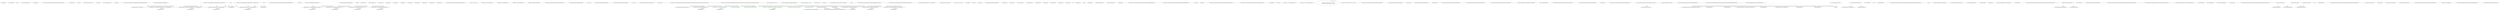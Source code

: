 digraph  {
m2_45 [cluster="Unk.LoadModules", file="ModuleLoaderTests.cs", label="Entry Unk.LoadModules", span=""];
m2_49 [cluster="Unk.SequenceEqual", file="ModuleLoaderTests.cs", label="Entry Unk.SequenceEqual", span=""];
m2_25 [cluster="Unk.>", file="ModuleLoaderTests.cs", label="Entry Unk.>", span=""];
m2_14 [cluster="Mock<IModuleLoaderPlugin>.cstr", file="ModuleLoaderTests.cs", label="Entry Mock<IModuleLoaderPlugin>.cstr", span=""];
m2_15 [cluster="ModuleLoader.cstr", file="ModuleLoaderTests.cs", label="Entry ModuleLoader.cstr", span=""];
m2_39 [cluster="Ninject.Modules.ModuleLoader.LoadModules(System.Collections.Generic.IEnumerable<string>)", file="ModuleLoaderTests.cs", label="Entry Ninject.Modules.ModuleLoader.LoadModules(System.Collections.Generic.IEnumerable<string>)", span="49-49"];
m2_12 [cluster="Mock<IKernel>.cstr", file="ModuleLoaderTests.cs", label="Entry Mock<IKernel>.cstr", span=""];
m2_18 [cluster="Unk.Setup", file="ModuleLoaderTests.cs", label="Entry Unk.Setup", span=""];
m2_40 [cluster="System.IO.Path.Combine(string, string)", file="ModuleLoaderTests.cs", label="Entry System.IO.Path.Combine(string, string)", span="0-0"];
m2_16 [cluster="Unk.SetupGet", file="ModuleLoaderTests.cs", label="Entry Unk.SetupGet", span=""];
m2_13 [cluster="Mock<IComponentContainer>.cstr", file="ModuleLoaderTests.cs", label="Entry Mock<IComponentContainer>.cstr", span=""];
m2_17 [cluster="Unk.Returns", file="ModuleLoaderTests.cs", label="Entry Unk.Returns", span=""];
m2_32 [cluster="Ninject.Tests.Unit.ModuleLoaderTests.WhenLoadModulesIsCalled.PassesMatchingFilesToAppropriatePlugin()", file="ModuleLoaderTests.cs", label="Entry Ninject.Tests.Unit.ModuleLoaderTests.WhenLoadModulesIsCalled.PassesMatchingFilesToAppropriatePlugin()", span="39-39"];
m2_33 [cluster="Ninject.Tests.Unit.ModuleLoaderTests.WhenLoadModulesIsCalled.PassesMatchingFilesToAppropriatePlugin()", file="ModuleLoaderTests.cs", label="moduleLoader.LoadModules(new[] { ''TestModules/*'' })", span="41-41"];
m2_34 [cluster="Ninject.Tests.Unit.ModuleLoaderTests.WhenLoadModulesIsCalled.PassesMatchingFilesToAppropriatePlugin()", file="ModuleLoaderTests.cs", label="var fooFiles = new[] { Path.Combine(AppDomain.CurrentDomain.BaseDirectory, @''TestModules\test.foo'') }", span="43-43"];
m2_35 [cluster="Ninject.Tests.Unit.ModuleLoaderTests.WhenLoadModulesIsCalled.PassesMatchingFilesToAppropriatePlugin()", file="ModuleLoaderTests.cs", label="var barFiles = new[] { Path.Combine(AppDomain.CurrentDomain.BaseDirectory, @''TestModules\test.bar'') }", span="44-44"];
m2_36 [cluster="Ninject.Tests.Unit.ModuleLoaderTests.WhenLoadModulesIsCalled.PassesMatchingFilesToAppropriatePlugin()", file="ModuleLoaderTests.cs", label="fooPluginMock.Verify(x => x.LoadModules(It.Is<IEnumerable<string>>(e => e.SequenceEqual(fooFiles))))", span="46-46"];
m2_37 [cluster="Ninject.Tests.Unit.ModuleLoaderTests.WhenLoadModulesIsCalled.PassesMatchingFilesToAppropriatePlugin()", file="ModuleLoaderTests.cs", label="barPluginMock.Verify(x => x.LoadModules(It.Is<IEnumerable<string>>(e => e.SequenceEqual(barFiles))))", span="47-47"];
m2_38 [cluster="Ninject.Tests.Unit.ModuleLoaderTests.WhenLoadModulesIsCalled.PassesMatchingFilesToAppropriatePlugin()", file="ModuleLoaderTests.cs", label="Exit Ninject.Tests.Unit.ModuleLoaderTests.WhenLoadModulesIsCalled.PassesMatchingFilesToAppropriatePlugin()", span="39-39"];
m2_41 [cluster="Unk.Verify", file="ModuleLoaderTests.cs", label="Entry Unk.Verify", span=""];
m2_53 [cluster="lambda expression", file="ModuleLoaderTests.cs", label="Entry lambda expression", span="47-47"];
m2_19 [cluster="lambda expression", file="ModuleLoaderTests.cs", label="Entry lambda expression", span="29-29"];
m2_22 [cluster="lambda expression", file="ModuleLoaderTests.cs", label="Entry lambda expression", span="30-30"];
m2_26 [cluster="lambda expression", file="ModuleLoaderTests.cs", label="Entry lambda expression", span="31-31"];
m2_29 [cluster="lambda expression", file="ModuleLoaderTests.cs", label="Entry lambda expression", span="32-32"];
m2_20 [cluster="lambda expression", file="ModuleLoaderTests.cs", label="x.Components", span="29-29"];
m2_21 [cluster="lambda expression", file="ModuleLoaderTests.cs", label="Exit lambda expression", span="29-29"];
m2_23 [cluster="lambda expression", file="ModuleLoaderTests.cs", label="x.GetAll<IModuleLoaderPlugin>()", span="30-30"];
m2_24 [cluster="lambda expression", file="ModuleLoaderTests.cs", label="Exit lambda expression", span="30-30"];
m2_27 [cluster="lambda expression", file="ModuleLoaderTests.cs", label="x.SupportedExtensions", span="31-31"];
m2_28 [cluster="lambda expression", file="ModuleLoaderTests.cs", label="Exit lambda expression", span="31-31"];
m2_30 [cluster="lambda expression", file="ModuleLoaderTests.cs", label="x.SupportedExtensions", span="32-32"];
m2_31 [cluster="lambda expression", file="ModuleLoaderTests.cs", label="Exit lambda expression", span="32-32"];
m2_43 [cluster="lambda expression", file="ModuleLoaderTests.cs", label="x.LoadModules(It.Is<IEnumerable<string>>(e => e.SequenceEqual(fooFiles)))", span="46-46"];
m2_47 [cluster="lambda expression", file="ModuleLoaderTests.cs", label="e.SequenceEqual(fooFiles)", span="46-46"];
m2_51 [cluster="lambda expression", file="ModuleLoaderTests.cs", label="x.LoadModules(It.Is<IEnumerable<string>>(e => e.SequenceEqual(barFiles)))", span="47-47"];
m2_54 [cluster="lambda expression", file="ModuleLoaderTests.cs", label="e.SequenceEqual(barFiles)", span="47-47"];
m2_42 [cluster="lambda expression", file="ModuleLoaderTests.cs", label="Entry lambda expression", span="46-46"];
m2_50 [cluster="lambda expression", file="ModuleLoaderTests.cs", label="Entry lambda expression", span="47-47"];
m2_44 [cluster="lambda expression", file="ModuleLoaderTests.cs", label="Exit lambda expression", span="46-46"];
m2_46 [cluster="lambda expression", file="ModuleLoaderTests.cs", label="Entry lambda expression", span="46-46"];
m2_48 [cluster="lambda expression", file="ModuleLoaderTests.cs", label="Exit lambda expression", span="46-46"];
m2_52 [cluster="lambda expression", file="ModuleLoaderTests.cs", label="Exit lambda expression", span="47-47"];
m2_55 [cluster="lambda expression", file="ModuleLoaderTests.cs", label="Exit lambda expression", span="47-47"];
m2_0 [cluster="Ninject.Tests.Unit.ModuleLoaderTests.ModuleLoaderContext.ModuleLoaderContext()", file="ModuleLoaderTests.cs", label="Entry Ninject.Tests.Unit.ModuleLoaderTests.ModuleLoaderContext.ModuleLoaderContext()", span="19-19"];
m2_1 [cluster="Ninject.Tests.Unit.ModuleLoaderTests.ModuleLoaderContext.ModuleLoaderContext()", file="ModuleLoaderTests.cs", label="kernelMock = new Mock<IKernel>()", span="21-21"];
m2_2 [cluster="Ninject.Tests.Unit.ModuleLoaderTests.ModuleLoaderContext.ModuleLoaderContext()", file="ModuleLoaderTests.cs", label="componentsMock = new Mock<IComponentContainer>()", span="22-22"];
m2_3 [cluster="Ninject.Tests.Unit.ModuleLoaderTests.ModuleLoaderContext.ModuleLoaderContext()", file="ModuleLoaderTests.cs", label="fooPluginMock = new Mock<IModuleLoaderPlugin>()", span="23-23"];
m2_4 [cluster="Ninject.Tests.Unit.ModuleLoaderTests.ModuleLoaderContext.ModuleLoaderContext()", file="ModuleLoaderTests.cs", label="barPluginMock = new Mock<IModuleLoaderPlugin>()", span="24-24"];
m2_5 [cluster="Ninject.Tests.Unit.ModuleLoaderTests.ModuleLoaderContext.ModuleLoaderContext()", file="ModuleLoaderTests.cs", label="moduleLoader = new ModuleLoader(kernelMock.Object)", span="25-25"];
m2_6 [cluster="Ninject.Tests.Unit.ModuleLoaderTests.ModuleLoaderContext.ModuleLoaderContext()", file="ModuleLoaderTests.cs", label="var plugins = new[] { fooPluginMock.Object, barPluginMock.Object }", span="27-27"];
m2_7 [cluster="Ninject.Tests.Unit.ModuleLoaderTests.ModuleLoaderContext.ModuleLoaderContext()", file="ModuleLoaderTests.cs", label="kernelMock.SetupGet(x => x.Components).Returns(componentsMock.Object)", span="29-29"];
m2_8 [cluster="Ninject.Tests.Unit.ModuleLoaderTests.ModuleLoaderContext.ModuleLoaderContext()", file="ModuleLoaderTests.cs", label="componentsMock.Setup(x => x.GetAll<IModuleLoaderPlugin>()).Returns(plugins)", span="30-30"];
m2_9 [cluster="Ninject.Tests.Unit.ModuleLoaderTests.ModuleLoaderContext.ModuleLoaderContext()", file="ModuleLoaderTests.cs", label="fooPluginMock.SetupGet(x => x.SupportedExtensions).Returns(new[] { ''.foo'' })", span="31-31"];
m2_10 [cluster="Ninject.Tests.Unit.ModuleLoaderTests.ModuleLoaderContext.ModuleLoaderContext()", file="ModuleLoaderTests.cs", label="barPluginMock.SetupGet(x => x.SupportedExtensions).Returns(new[] { ''.bar'' })", span="32-32"];
m2_11 [cluster="Ninject.Tests.Unit.ModuleLoaderTests.ModuleLoaderContext.ModuleLoaderContext()", file="ModuleLoaderTests.cs", label="Exit Ninject.Tests.Unit.ModuleLoaderTests.ModuleLoaderContext.ModuleLoaderContext()", span="19-19"];
m2_56 [file="ModuleLoaderTests.cs", label="Ninject.Tests.Unit.ModuleLoaderTests.ModuleLoaderContext", span=""];
m2_57 [file="ModuleLoaderTests.cs", label="Ninject.Tests.Unit.ModuleLoaderTests.WhenLoadModulesIsCalled", span=""];
m2_58 [file="ModuleLoaderTests.cs", label=fooFiles, span=""];
m2_59 [file="ModuleLoaderTests.cs", label=barFiles, span=""];
m3_3 [cluster="Ninject.Dynamic.Extensions.ObjectExtensions.IsNull(object)", file="ModuleLoadingTests.cs", label="Entry Ninject.Dynamic.Extensions.ObjectExtensions.IsNull(object)", span="26-26"];
m3_4 [cluster="Ninject.Dynamic.Extensions.ObjectExtensions.IsNull(object)", file="ModuleLoadingTests.cs", label="return value == null;", span="28-28"];
m3_5 [cluster="Ninject.Dynamic.Extensions.ObjectExtensions.IsNull(object)", file="ModuleLoadingTests.cs", label="Exit Ninject.Dynamic.Extensions.ObjectExtensions.IsNull(object)", span="26-26"];
m3_0 [cluster="Ninject.Dynamic.Extensions.ObjectExtensions.IsNotNull(object)", file="ModuleLoadingTests.cs", label="Entry Ninject.Dynamic.Extensions.ObjectExtensions.IsNotNull(object)", span="14-14"];
m3_1 [cluster="Ninject.Dynamic.Extensions.ObjectExtensions.IsNotNull(object)", file="ModuleLoadingTests.cs", label="return value != null;", span="16-16"];
m3_2 [cluster="Ninject.Dynamic.Extensions.ObjectExtensions.IsNotNull(object)", file="ModuleLoadingTests.cs", label="Exit Ninject.Dynamic.Extensions.ObjectExtensions.IsNotNull(object)", span="14-14"];
m4_17 [cluster="Mock<IPlan>.cstr", file="NinjectSettings.cs", label="Entry Mock<IPlan>.cstr", span=""];
m4_18 [cluster="Ninject.Tests.Unit.PropertyInjectionStrategyTests.FakePropertyInjectionDirective.FakePropertyInjectionDirective(System.Reflection.PropertyInfo, Ninject.Injection.PropertyInjector)", file="NinjectSettings.cs", label="Entry Ninject.Tests.Unit.PropertyInjectionStrategyTests.FakePropertyInjectionDirective.FakePropertyInjectionDirective(System.Reflection.PropertyInfo, Ninject.Injection.PropertyInjector)", span="91-91"];
m4_67 [cluster="Ninject.Tests.Unit.PropertyInjectionStrategyTests.FakePropertyInjectionDirective.FakePropertyInjectionDirective(System.Reflection.PropertyInfo, Ninject.Injection.PropertyInjector)", file="NinjectSettings.cs", label="Exit Ninject.Tests.Unit.PropertyInjectionStrategyTests.FakePropertyInjectionDirective.FakePropertyInjectionDirective(System.Reflection.PropertyInfo, Ninject.Injection.PropertyInjector)", span="91-91"];
m4_0 [cluster="Ninject.NinjectSettings.Get<T>(string, T)", file="NinjectSettings.cs", label="Entry Ninject.NinjectSettings.Get<T>(string, T)", span="89-89"];
m4_1 [cluster="Ninject.NinjectSettings.Get<T>(string, T)", file="NinjectSettings.cs", label="return _values.ContainsKey(key) ? (T)_values[key] : defaultValue;", span="91-91"];
m4_2 [cluster="Ninject.NinjectSettings.Get<T>(string, T)", file="NinjectSettings.cs", label="Exit Ninject.NinjectSettings.Get<T>(string, T)", span="89-89"];
m4_16 [cluster="Mock<IContext>.cstr", file="NinjectSettings.cs", label="Entry Mock<IContext>.cstr", span=""];
m4_65 [cluster="Unk.Should", file="NinjectSettings.cs", label="Entry Unk.Should", span=""];
m4_3 [cluster="System.Collections.Generic.Dictionary<TKey, TValue>.ContainsKey(TKey)", file="NinjectSettings.cs", label="Entry System.Collections.Generic.Dictionary<TKey, TValue>.ContainsKey(TKey)", span="0-0"];
m4_38 [cluster="Unk.>", file="NinjectSettings.cs", label="Entry Unk.>", span=""];
m4_39 [cluster="Ninject.Tests.Unit.PropertyInjectionStrategyTests.WhenActivateIsCalled.ReadsMethodInjectorsFromPlan()", file="NinjectSettings.cs", label="Entry Ninject.Tests.Unit.PropertyInjectionStrategyTests.WhenActivateIsCalled.ReadsMethodInjectorsFromPlan()", span="63-63"];
m4_40 [cluster="Ninject.Tests.Unit.PropertyInjectionStrategyTests.WhenActivateIsCalled.ReadsMethodInjectorsFromPlan()", file="NinjectSettings.cs", label="this.strategy.Activate(this.contextMock.Object, this.reference)", span="65-65"];
m4_41 [cluster="Ninject.Tests.Unit.PropertyInjectionStrategyTests.WhenActivateIsCalled.ReadsMethodInjectorsFromPlan()", file="NinjectSettings.cs", label="this.planMock.Verify(x => x.GetAll<PropertyInjectionDirective>())", span="67-67"];
m4_42 [cluster="Ninject.Tests.Unit.PropertyInjectionStrategyTests.WhenActivateIsCalled.ReadsMethodInjectorsFromPlan()", file="NinjectSettings.cs", label="Exit Ninject.Tests.Unit.PropertyInjectionStrategyTests.WhenActivateIsCalled.ReadsMethodInjectorsFromPlan()", span="63-63"];
m4_52 [cluster="System.Collections.Generic.IEnumerable<T>.Map<T>(System.Action<T>)", file="NinjectSettings.cs", label="Entry System.Collections.Generic.IEnumerable<T>.Map<T>(System.Action<T>)", span="8-8"];
m4_4 [cluster="Ninject.NinjectSettings.Set(string, object)", file="NinjectSettings.cs", label="Entry Ninject.NinjectSettings.Set(string, object)", span="99-99"];
m4_5 [cluster="Ninject.Tests.Unit.PropertyInjectionStrategyTests.WhenActivateIsCalled.WhenActivateIsCalled()", file="NinjectSettings.cs", label="Entry Ninject.Tests.Unit.PropertyInjectionStrategyTests.WhenActivateIsCalled.WhenActivateIsCalled()", span="41-41"];
m4_6 [cluster="Ninject.Tests.Unit.PropertyInjectionStrategyTests.WhenActivateIsCalled.WhenActivateIsCalled()", file="NinjectSettings.cs", label="this.contextMock = new Mock<IContext>()", span="43-43"];
m4_43 [cluster="Unk.Activate", file="NinjectSettings.cs", label="Entry Unk.Activate", span=""];
m4_22 [cluster="Unk.Setup", file="NinjectSettings.cs", label="Entry Unk.Setup", span=""];
m4_19 [cluster="Unk.SetupGet", file="NinjectSettings.cs", label="Entry Unk.SetupGet", span=""];
m4_21 [cluster="Ninject.Activation.InstanceReference.InstanceReference()", file="NinjectSettings.cs", label="Entry Ninject.Activation.InstanceReference.InstanceReference()", span="16-16"];
m4_45 [cluster="lambda expression", file="NinjectSettings.cs", label="Entry lambda expression", span="67-67"];
m4_53 [cluster="lambda expression", file="NinjectSettings.cs", label="Entry lambda expression", span="75-75"];
m4_54 [cluster="lambda expression", color=green, community=0, file="NinjectSettings.cs", label="d.TargetMock.Verify(x => x.ResolveWithin(this.contextMock.Object))", prediction=0, span="75-75"];
m4_55 [cluster="lambda expression", file="NinjectSettings.cs", label="Exit lambda expression", span="75-75"];
m4_56 [cluster="lambda expression", file="NinjectSettings.cs", label="Entry lambda expression", span="75-75"];
m4_57 [cluster="lambda expression", color=green, community=0, file="NinjectSettings.cs", label="x.ResolveWithin(this.contextMock.Object)", prediction=0, span="75-75"];
m4_58 [cluster="lambda expression", file="NinjectSettings.cs", label="Exit lambda expression", span="75-75"];
m4_24 [cluster="lambda expression", file="NinjectSettings.cs", label="this.injector1WasCalled = true", span="45-45"];
m4_27 [cluster="lambda expression", file="NinjectSettings.cs", label="this.injector2WasCalled = true", span="46-46"];
m4_23 [cluster="lambda expression", file="NinjectSettings.cs", label="Entry lambda expression", span="45-45"];
m4_25 [cluster="lambda expression", file="NinjectSettings.cs", label="Exit lambda expression", span="45-45"];
m4_26 [cluster="lambda expression", file="NinjectSettings.cs", label="Entry lambda expression", span="46-46"];
m4_28 [cluster="lambda expression", file="NinjectSettings.cs", label="Exit lambda expression", span="46-46"];
m4_29 [cluster="lambda expression", file="NinjectSettings.cs", label="Entry lambda expression", span="54-54"];
m4_32 [cluster="lambda expression", file="NinjectSettings.cs", label="Entry lambda expression", span="55-55"];
m4_35 [cluster="lambda expression", file="NinjectSettings.cs", label="Entry lambda expression", span="59-59"];
m4_31 [cluster="lambda expression", file="NinjectSettings.cs", label="Exit lambda expression", span="54-54"];
m4_30 [cluster="lambda expression", file="NinjectSettings.cs", label="x.Plan", span="54-54"];
m4_34 [cluster="lambda expression", file="NinjectSettings.cs", label="Exit lambda expression", span="55-55"];
m4_33 [cluster="lambda expression", file="NinjectSettings.cs", label="x.Parameters", span="55-55"];
m4_37 [cluster="lambda expression", file="NinjectSettings.cs", label="Exit lambda expression", span="59-59"];
m4_36 [cluster="lambda expression", file="NinjectSettings.cs", label="x.GetAll<PropertyInjectionDirective>()", span="59-59"];
m4_46 [cluster="lambda expression", file="NinjectSettings.cs", label="x.GetAll<PropertyInjectionDirective>()", span="67-67"];
m4_47 [cluster="lambda expression", file="NinjectSettings.cs", label="Exit lambda expression", span="67-67"];
m4_48 [cluster="Ninject.Tests.Unit.PropertyInjectionStrategyTests.WhenActivateIsCalled.ResolvesValuesForEachTargetOfEachDirective()", file="NinjectSettings.cs", label="Entry Ninject.Tests.Unit.PropertyInjectionStrategyTests.WhenActivateIsCalled.ResolvesValuesForEachTargetOfEachDirective()", span="71-71"];
m4_49 [cluster="Ninject.Tests.Unit.PropertyInjectionStrategyTests.WhenActivateIsCalled.ResolvesValuesForEachTargetOfEachDirective()", color=green, community=0, file="NinjectSettings.cs", label="this.strategy.Activate(this.contextMock.Object, this.reference)", prediction=0, span="73-73"];
m4_50 [cluster="Ninject.Tests.Unit.PropertyInjectionStrategyTests.WhenActivateIsCalled.ResolvesValuesForEachTargetOfEachDirective()", color=green, community=0, file="NinjectSettings.cs", label="this.directives.Map(d => d.TargetMock.Verify(x => x.ResolveWithin(this.contextMock.Object)))", prediction=0, span="75-75"];
m4_51 [cluster="Ninject.Tests.Unit.PropertyInjectionStrategyTests.WhenActivateIsCalled.ResolvesValuesForEachTargetOfEachDirective()", file="NinjectSettings.cs", label="Exit Ninject.Tests.Unit.PropertyInjectionStrategyTests.WhenActivateIsCalled.ResolvesValuesForEachTargetOfEachDirective()", span="71-71"];
m4_66 [cluster="Unk.BeTrue", file="NinjectSettings.cs", label="Entry Unk.BeTrue", span=""];
m4_20 [cluster="Unk.Returns", file="NinjectSettings.cs", label="Entry Unk.Returns", span=""];
m4_60 [cluster="Ninject.Tests.Unit.PropertyInjectionStrategyTests.WhenActivateIsCalled.InvokesInjectorsForEachDirective()", file="NinjectSettings.cs", label="Entry Ninject.Tests.Unit.PropertyInjectionStrategyTests.WhenActivateIsCalled.InvokesInjectorsForEachDirective()", span="79-79"];
m4_61 [cluster="Ninject.Tests.Unit.PropertyInjectionStrategyTests.WhenActivateIsCalled.InvokesInjectorsForEachDirective()", color=green, community=0, file="NinjectSettings.cs", label="this.strategy.Activate(this.contextMock.Object, this.reference)", prediction=0, span="81-81"];
m4_62 [cluster="Ninject.Tests.Unit.PropertyInjectionStrategyTests.WhenActivateIsCalled.InvokesInjectorsForEachDirective()", color=green, community=0, file="NinjectSettings.cs", label="this.injector1WasCalled.Should().BeTrue()", prediction=0, span="82-82"];
m4_63 [cluster="Ninject.Tests.Unit.PropertyInjectionStrategyTests.WhenActivateIsCalled.InvokesInjectorsForEachDirective()", file="NinjectSettings.cs", label="this.injector2WasCalled.Should().BeTrue()", span="83-83"];
m4_64 [cluster="Ninject.Tests.Unit.PropertyInjectionStrategyTests.WhenActivateIsCalled.InvokesInjectorsForEachDirective()", file="NinjectSettings.cs", label="Exit Ninject.Tests.Unit.PropertyInjectionStrategyTests.WhenActivateIsCalled.InvokesInjectorsForEachDirective()", span="79-79"];
m4_59 [cluster="Unk.ResolveWithin", file="NinjectSettings.cs", label="Entry Unk.ResolveWithin", span=""];
m4_44 [cluster="Unk.Verify", file="NinjectSettings.cs", label="Entry Unk.Verify", span=""];
m4_7 [cluster="Ninject.Tests.Unit.PropertyInjectionStrategyTests.WhenActivateIsCalled.WhenActivateIsCalled()", file="NinjectSettings.cs", label="Ninject.NinjectSettings", span=""];
m4_8 [cluster="Ninject.Tests.Unit.PropertyInjectionStrategyTests.WhenActivateIsCalled.WhenActivateIsCalled()", file="NinjectSettings.cs", label="this.injector1 = (x, y) => { this.injector1WasCalled = true; }", span="45-45"];
m4_9 [cluster="Ninject.Tests.Unit.PropertyInjectionStrategyTests.WhenActivateIsCalled.WhenActivateIsCalled()", file="NinjectSettings.cs", label="this.injector2 = (x, y) => { this.injector2WasCalled = true; }", span="46-46"];
m4_10 [cluster="Ninject.Tests.Unit.PropertyInjectionStrategyTests.WhenActivateIsCalled.WhenActivateIsCalled()", file="NinjectSettings.cs", label="this.directives = new[]\r\n            {\r\n                new FakePropertyInjectionDirective(this.property1, this.injector1),\r\n                new FakePropertyInjectionDirective(this.property2, this.injector2)\r\n            }", span="48-52"];
m4_11 [cluster="Ninject.Tests.Unit.PropertyInjectionStrategyTests.WhenActivateIsCalled.WhenActivateIsCalled()", file="NinjectSettings.cs", label="this.contextMock.SetupGet(x => x.Plan).Returns(this.planMock.Object)", span="54-54"];
m4_12 [cluster="Ninject.Tests.Unit.PropertyInjectionStrategyTests.WhenActivateIsCalled.WhenActivateIsCalled()", file="NinjectSettings.cs", label="this.contextMock.SetupGet(x => x.Parameters).Returns(new IParameter[0])", span="55-55"];
m4_13 [cluster="Ninject.Tests.Unit.PropertyInjectionStrategyTests.WhenActivateIsCalled.WhenActivateIsCalled()", file="NinjectSettings.cs", label="this.reference = new InstanceReference { Instance = this.instance }", span="57-57"];
m4_14 [cluster="Ninject.Tests.Unit.PropertyInjectionStrategyTests.WhenActivateIsCalled.WhenActivateIsCalled()", file="NinjectSettings.cs", label="this.planMock.Setup(x => x.GetAll<PropertyInjectionDirective>()).Returns(this.directives)", span="59-59"];
m4_15 [cluster="Ninject.Tests.Unit.PropertyInjectionStrategyTests.WhenActivateIsCalled.WhenActivateIsCalled()", file="NinjectSettings.cs", label="Exit Ninject.Tests.Unit.PropertyInjectionStrategyTests.WhenActivateIsCalled.WhenActivateIsCalled()", span="41-41"];
m4_74 [file="NinjectSettings.cs", label="Ninject.Tests.Unit.PropertyInjectionStrategyTests.WhenActivateIsCalled", span=""];
m5_0 [cluster="Ninject.Tests.Fakes.Ninja.Ninja(Ninject.Tests.Fakes.IWeapon)", file="PropertyInjectionSelectorTests.cs", label="Entry Ninject.Tests.Fakes.Ninja.Ninja(Ninject.Tests.Fakes.IWeapon)", span="10-10"];
m5_1 [cluster="Ninject.Tests.Fakes.Ninja.Ninja(Ninject.Tests.Fakes.IWeapon)", file="PropertyInjectionSelectorTests.cs", label="this.Weapon = weapon", span="12-12"];
m5_2 [cluster="Ninject.Tests.Fakes.Ninja.Ninja(Ninject.Tests.Fakes.IWeapon)", file="PropertyInjectionSelectorTests.cs", label="Exit Ninject.Tests.Fakes.Ninja.Ninja(Ninject.Tests.Fakes.IWeapon)", span="10-10"];
m5_3 [file="PropertyInjectionSelectorTests.cs", label="Ninject.Tests.Fakes.Ninja", span=""];
m6_0 [cluster="Ninject.ConstraintAttribute.Matches(Ninject.Planning.Bindings.IBindingMetadata)", file="PropertyInjectionTests.cs", label="Entry Ninject.ConstraintAttribute.Matches(Ninject.Planning.Bindings.IBindingMetadata)", span="9-9"];
m6_1 [cluster="Ninject.ConstraintAttribute.Matches(Ninject.Planning.Bindings.IBindingMetadata)", file="PropertyInjectionTests.cs", label="Exit Ninject.ConstraintAttribute.Matches(Ninject.Planning.Bindings.IBindingMetadata)", span="9-9"];
m7_0 [cluster="Ninject.Tests.Integration.RequestScopeTests.RequestScopeContext.RequestScopeContext()", file="RequestScopeTests.cs", label="Entry Ninject.Tests.Integration.RequestScopeTests.RequestScopeContext.RequestScopeContext()", span="15-15"];
m7_1 [cluster="Ninject.Tests.Integration.RequestScopeTests.RequestScopeContext.RequestScopeContext()", file="RequestScopeTests.cs", label="var settings = new NinjectSettings { CachePruningInterval = TimeSpan.MaxValue }", span="17-17"];
m7_2 [cluster="Ninject.Tests.Integration.RequestScopeTests.RequestScopeContext.RequestScopeContext()", file="RequestScopeTests.cs", label="kernel = new StandardKernel(settings)", span="18-18"];
m7_3 [cluster="Ninject.Tests.Integration.RequestScopeTests.RequestScopeContext.RequestScopeContext()", file="RequestScopeTests.cs", label="Exit Ninject.Tests.Integration.RequestScopeTests.RequestScopeContext.RequestScopeContext()", span="15-15"];
m7_66 [cluster="Ninject.OnePerRequestModule.DeactivateInstancesForCurrentHttpRequest()", file="RequestScopeTests.cs", label="Entry Ninject.OnePerRequestModule.DeactivateInstancesForCurrentHttpRequest()", span="59-59"];
m7_17 [cluster="HttpContext.cstr", file="RequestScopeTests.cs", label="Entry HttpContext.cstr", span=""];
m7_9 [cluster="Ninject.Tests.Integration.RequestScopeTests.RequestScopeContext.GetFakeHttpContext()", file="RequestScopeTests.cs", label="Entry Ninject.Tests.Integration.RequestScopeTests.RequestScopeContext.GetFakeHttpContext()", span="26-26"];
m7_10 [cluster="Ninject.Tests.Integration.RequestScopeTests.RequestScopeContext.GetFakeHttpContext()", file="RequestScopeTests.cs", label="var request = new HttpRequest(''index.html'', ''http://example.org/index.html'', String.Empty)", span="28-28"];
m7_11 [cluster="Ninject.Tests.Integration.RequestScopeTests.RequestScopeContext.GetFakeHttpContext()", file="RequestScopeTests.cs", label="var response = new HttpResponse(new StringWriter())", span="29-29"];
m7_12 [cluster="Ninject.Tests.Integration.RequestScopeTests.RequestScopeContext.GetFakeHttpContext()", file="RequestScopeTests.cs", label="return new HttpContext(request, response);", span="30-30"];
m7_13 [cluster="Ninject.Tests.Integration.RequestScopeTests.RequestScopeContext.GetFakeHttpContext()", file="RequestScopeTests.cs", label="Exit Ninject.Tests.Integration.RequestScopeTests.RequestScopeContext.GetFakeHttpContext()", span="26-26"];
m7_39 [cluster="Ninject.Tests.Integration.RequestScopeTests.WhenServiceIsBoundWithRequestScope.InstancesAreDisposedWhenRequestEndsAndCacheIsPruned()", file="RequestScopeTests.cs", label="Entry Ninject.Tests.Integration.RequestScopeTests.WhenServiceIsBoundWithRequestScope.InstancesAreDisposedWhenRequestEndsAndCacheIsPruned()", span="60-60"];
m7_40 [cluster="Ninject.Tests.Integration.RequestScopeTests.WhenServiceIsBoundWithRequestScope.InstancesAreDisposedWhenRequestEndsAndCacheIsPruned()", file="RequestScopeTests.cs", label="kernel.Bind<INotifyWhenDisposed>().To<NotifiesWhenDisposed>().InRequestScope()", span="62-62"];
m7_41 [cluster="Ninject.Tests.Integration.RequestScopeTests.WhenServiceIsBoundWithRequestScope.InstancesAreDisposedWhenRequestEndsAndCacheIsPruned()", file="RequestScopeTests.cs", label="var cache = kernel.Components.Get<ICache>()", span="63-63"];
m7_42 [cluster="Ninject.Tests.Integration.RequestScopeTests.WhenServiceIsBoundWithRequestScope.InstancesAreDisposedWhenRequestEndsAndCacheIsPruned()", file="RequestScopeTests.cs", label="BeginNewFakeWebRequest()", span="65-65"];
m7_49 [cluster="Ninject.Tests.Integration.RequestScopeTests.WhenServiceIsBoundWithRequestScope.InstancesAreDisposedWhenRequestEndsAndCacheIsPruned()", file="RequestScopeTests.cs", label="cache.Prune()", span="77-77"];
m7_43 [cluster="Ninject.Tests.Integration.RequestScopeTests.WhenServiceIsBoundWithRequestScope.InstancesAreDisposedWhenRequestEndsAndCacheIsPruned()", file="RequestScopeTests.cs", label="var instance = kernel.Get<INotifyWhenDisposed>()", span="67-67"];
m7_44 [cluster="Ninject.Tests.Integration.RequestScopeTests.WhenServiceIsBoundWithRequestScope.InstancesAreDisposedWhenRequestEndsAndCacheIsPruned()", file="RequestScopeTests.cs", label="instance.ShouldNotBeNull()", span="69-69"];
m7_45 [cluster="Ninject.Tests.Integration.RequestScopeTests.WhenServiceIsBoundWithRequestScope.InstancesAreDisposedWhenRequestEndsAndCacheIsPruned()", file="RequestScopeTests.cs", label="instance.ShouldBeInstanceOf<NotifiesWhenDisposed>()", span="70-70"];
m7_50 [cluster="Ninject.Tests.Integration.RequestScopeTests.WhenServiceIsBoundWithRequestScope.InstancesAreDisposedWhenRequestEndsAndCacheIsPruned()", file="RequestScopeTests.cs", label="instance.IsDisposed.ShouldBeTrue()", span="79-79"];
m7_46 [cluster="Ninject.Tests.Integration.RequestScopeTests.WhenServiceIsBoundWithRequestScope.InstancesAreDisposedWhenRequestEndsAndCacheIsPruned()", file="RequestScopeTests.cs", label="BeginNewFakeWebRequest()", span="72-72"];
m7_47 [cluster="Ninject.Tests.Integration.RequestScopeTests.WhenServiceIsBoundWithRequestScope.InstancesAreDisposedWhenRequestEndsAndCacheIsPruned()", file="RequestScopeTests.cs", label="GC.Collect()", span="74-74"];
m7_48 [cluster="Ninject.Tests.Integration.RequestScopeTests.WhenServiceIsBoundWithRequestScope.InstancesAreDisposedWhenRequestEndsAndCacheIsPruned()", file="RequestScopeTests.cs", label="GC.WaitForPendingFinalizers()", span="75-75"];
m7_51 [cluster="Ninject.Tests.Integration.RequestScopeTests.WhenServiceIsBoundWithRequestScope.InstancesAreDisposedWhenRequestEndsAndCacheIsPruned()", file="RequestScopeTests.cs", label="Exit Ninject.Tests.Integration.RequestScopeTests.WhenServiceIsBoundWithRequestScope.InstancesAreDisposedWhenRequestEndsAndCacheIsPruned()", span="60-60"];
m7_54 [cluster="Unk.>", file="RequestScopeTests.cs", label="Entry Unk.>", span=""];
m7_33 [cluster="Ninject.Syntax.IBindingInSyntax<T>.InRequestScope()", file="RequestScopeTests.cs", label="Entry Ninject.Syntax.IBindingInSyntax<T>.InRequestScope()", span="183-183"];
m7_52 [cluster="Ninject.Components.IComponentContainer.Get<T>()", file="RequestScopeTests.cs", label="Entry Ninject.Components.IComponentContainer.Get<T>()", span="52-52"];
m7_31 [cluster="Ninject.Syntax.BindingRoot.Bind<T>()", file="RequestScopeTests.cs", label="Entry Ninject.Syntax.BindingRoot.Bind<T>()", span="27-27"];
m7_53 [cluster="Unk.ShouldNotBeNull", file="RequestScopeTests.cs", label="Entry Unk.ShouldNotBeNull", span=""];
m7_14 [cluster="HttpRequest.cstr", file="RequestScopeTests.cs", label="Entry HttpRequest.cstr", span=""];
m7_32 [cluster="Ninject.Syntax.IBindingToSyntax<T>.To<TImplementation>()", file="RequestScopeTests.cs", label="Entry Ninject.Syntax.IBindingToSyntax<T>.To<TImplementation>()", span="40-40"];
m7_15 [cluster="HttpResponse.cstr", file="RequestScopeTests.cs", label="Entry HttpResponse.cstr", span=""];
m7_57 [cluster="Ninject.Tests.Integration.RequestScopeTests.WhenServiceIsBoundWithRequestScope.InstancesAreDisposedViaOnePerRequestModule()", file="RequestScopeTests.cs", label="Entry Ninject.Tests.Integration.RequestScopeTests.WhenServiceIsBoundWithRequestScope.InstancesAreDisposedViaOnePerRequestModule()", span="83-83"];
m7_58 [cluster="Ninject.Tests.Integration.RequestScopeTests.WhenServiceIsBoundWithRequestScope.InstancesAreDisposedViaOnePerRequestModule()", file="RequestScopeTests.cs", label="kernel.Bind<INotifyWhenDisposed>().To<NotifiesWhenDisposed>().InRequestScope()", span="85-85"];
m7_59 [cluster="Ninject.Tests.Integration.RequestScopeTests.WhenServiceIsBoundWithRequestScope.InstancesAreDisposedViaOnePerRequestModule()", file="RequestScopeTests.cs", label="BeginNewFakeWebRequest()", span="87-87"];
m7_60 [cluster="Ninject.Tests.Integration.RequestScopeTests.WhenServiceIsBoundWithRequestScope.InstancesAreDisposedViaOnePerRequestModule()", file="RequestScopeTests.cs", label="var instance = kernel.Get<INotifyWhenDisposed>()", span="89-89"];
m7_61 [cluster="Ninject.Tests.Integration.RequestScopeTests.WhenServiceIsBoundWithRequestScope.InstancesAreDisposedViaOnePerRequestModule()", file="RequestScopeTests.cs", label="instance.ShouldNotBeNull()", span="91-91"];
m7_62 [cluster="Ninject.Tests.Integration.RequestScopeTests.WhenServiceIsBoundWithRequestScope.InstancesAreDisposedViaOnePerRequestModule()", file="RequestScopeTests.cs", label="instance.ShouldBeInstanceOf<NotifiesWhenDisposed>()", span="92-92"];
m7_64 [cluster="Ninject.Tests.Integration.RequestScopeTests.WhenServiceIsBoundWithRequestScope.InstancesAreDisposedViaOnePerRequestModule()", file="RequestScopeTests.cs", label="instance.IsDisposed.ShouldBeTrue()", span="96-96"];
m7_63 [cluster="Ninject.Tests.Integration.RequestScopeTests.WhenServiceIsBoundWithRequestScope.InstancesAreDisposedViaOnePerRequestModule()", file="RequestScopeTests.cs", label="OnePerRequestModule.DeactivateInstancesForCurrentHttpRequest()", span="94-94"];
m7_65 [cluster="Ninject.Tests.Integration.RequestScopeTests.WhenServiceIsBoundWithRequestScope.InstancesAreDisposedViaOnePerRequestModule()", file="RequestScopeTests.cs", label="Exit Ninject.Tests.Integration.RequestScopeTests.WhenServiceIsBoundWithRequestScope.InstancesAreDisposedViaOnePerRequestModule()", span="83-83"];
m7_5 [cluster="Ninject.StandardKernel.StandardKernel(Ninject.INinjectSettings, params Ninject.Modules.INinjectModule[])", file="RequestScopeTests.cs", label="Entry Ninject.StandardKernel.StandardKernel(Ninject.INinjectSettings, params Ninject.Modules.INinjectModule[])", span="43-43"];
m7_34 [cluster="Ninject.Syntax.IResolutionRoot.Get<T>(params Ninject.Parameters.IParameter[])", file="RequestScopeTests.cs", label="Entry Ninject.Syntax.IResolutionRoot.Get<T>(params Ninject.Parameters.IParameter[])", span="34-34"];
m7_35 [cluster="Unk.ShouldBeSameAs", file="RequestScopeTests.cs", label="Entry Unk.ShouldBeSameAs", span=""];
m7_38 [cluster="Unk.ShouldNotBeSameAs", file="RequestScopeTests.cs", label="Entry Unk.ShouldNotBeSameAs", span=""];
m7_37 [cluster="System.GC.WaitForPendingFinalizers()", file="RequestScopeTests.cs", label="Entry System.GC.WaitForPendingFinalizers()", span="0-0"];
m7_36 [cluster="System.GC.Collect()", file="RequestScopeTests.cs", label="Entry System.GC.Collect()", span="0-0"];
m7_18 [cluster="Ninject.Tests.Integration.RequestScopeTests.WhenServiceIsBoundWithRequestScope.InstancesAreReusedWithinSameHttpContext()", file="RequestScopeTests.cs", label="Entry Ninject.Tests.Integration.RequestScopeTests.WhenServiceIsBoundWithRequestScope.InstancesAreReusedWithinSameHttpContext()", span="37-37"];
m7_19 [cluster="Ninject.Tests.Integration.RequestScopeTests.WhenServiceIsBoundWithRequestScope.InstancesAreReusedWithinSameHttpContext()", file="RequestScopeTests.cs", label="kernel.Bind<IWeapon>().To<Sword>().InRequestScope()", span="39-39"];
m7_20 [cluster="Ninject.Tests.Integration.RequestScopeTests.WhenServiceIsBoundWithRequestScope.InstancesAreReusedWithinSameHttpContext()", file="RequestScopeTests.cs", label="BeginNewFakeWebRequest()", span="41-41"];
m7_21 [cluster="Ninject.Tests.Integration.RequestScopeTests.WhenServiceIsBoundWithRequestScope.InstancesAreReusedWithinSameHttpContext()", file="RequestScopeTests.cs", label="var weapon1 = kernel.Get<IWeapon>()", span="43-43"];
m7_22 [cluster="Ninject.Tests.Integration.RequestScopeTests.WhenServiceIsBoundWithRequestScope.InstancesAreReusedWithinSameHttpContext()", file="RequestScopeTests.cs", label="var weapon2 = kernel.Get<IWeapon>()", span="44-44"];
m7_23 [cluster="Ninject.Tests.Integration.RequestScopeTests.WhenServiceIsBoundWithRequestScope.InstancesAreReusedWithinSameHttpContext()", file="RequestScopeTests.cs", label="weapon1.ShouldBeSameAs(weapon2)", span="46-46"];
m7_28 [cluster="Ninject.Tests.Integration.RequestScopeTests.WhenServiceIsBoundWithRequestScope.InstancesAreReusedWithinSameHttpContext()", file="RequestScopeTests.cs", label="weapon3.ShouldNotBeSameAs(weapon1)", span="55-55"];
m7_29 [cluster="Ninject.Tests.Integration.RequestScopeTests.WhenServiceIsBoundWithRequestScope.InstancesAreReusedWithinSameHttpContext()", file="RequestScopeTests.cs", label="weapon3.ShouldNotBeSameAs(weapon2)", span="56-56"];
m7_24 [cluster="Ninject.Tests.Integration.RequestScopeTests.WhenServiceIsBoundWithRequestScope.InstancesAreReusedWithinSameHttpContext()", file="RequestScopeTests.cs", label="BeginNewFakeWebRequest()", span="48-48"];
m7_25 [cluster="Ninject.Tests.Integration.RequestScopeTests.WhenServiceIsBoundWithRequestScope.InstancesAreReusedWithinSameHttpContext()", file="RequestScopeTests.cs", label="GC.Collect()", span="50-50"];
m7_26 [cluster="Ninject.Tests.Integration.RequestScopeTests.WhenServiceIsBoundWithRequestScope.InstancesAreReusedWithinSameHttpContext()", file="RequestScopeTests.cs", label="GC.WaitForPendingFinalizers()", span="51-51"];
m7_27 [cluster="Ninject.Tests.Integration.RequestScopeTests.WhenServiceIsBoundWithRequestScope.InstancesAreReusedWithinSameHttpContext()", file="RequestScopeTests.cs", label="var weapon3 = kernel.Get<IWeapon>()", span="53-53"];
m7_30 [cluster="Ninject.Tests.Integration.RequestScopeTests.WhenServiceIsBoundWithRequestScope.InstancesAreReusedWithinSameHttpContext()", file="RequestScopeTests.cs", label="Exit Ninject.Tests.Integration.RequestScopeTests.WhenServiceIsBoundWithRequestScope.InstancesAreReusedWithinSameHttpContext()", span="37-37"];
m7_16 [cluster="System.IO.StringWriter.StringWriter()", file="RequestScopeTests.cs", label="Entry System.IO.StringWriter.StringWriter()", span="0-0"];
m7_56 [cluster="Unk.ShouldBeTrue", file="RequestScopeTests.cs", label="Entry Unk.ShouldBeTrue", span=""];
m7_4 [cluster="Ninject.NinjectSettings.NinjectSettings()", file="RequestScopeTests.cs", label="Entry Ninject.NinjectSettings.NinjectSettings()", span="19-19"];
m7_55 [cluster="Ninject.Activation.Caching.ICache.Prune()", file="RequestScopeTests.cs", label="Entry Ninject.Activation.Caching.ICache.Prune()", span="50-50"];
m7_6 [cluster="Ninject.Tests.Integration.RequestScopeTests.RequestScopeContext.BeginNewFakeWebRequest()", file="RequestScopeTests.cs", label="Entry Ninject.Tests.Integration.RequestScopeTests.RequestScopeContext.BeginNewFakeWebRequest()", span="21-21"];
m7_7 [cluster="Ninject.Tests.Integration.RequestScopeTests.RequestScopeContext.BeginNewFakeWebRequest()", file="RequestScopeTests.cs", label="HttpContext.Current = GetFakeHttpContext()", span="23-23"];
m7_8 [cluster="Ninject.Tests.Integration.RequestScopeTests.RequestScopeContext.BeginNewFakeWebRequest()", file="RequestScopeTests.cs", label="Exit Ninject.Tests.Integration.RequestScopeTests.RequestScopeContext.BeginNewFakeWebRequest()", span="21-21"];
m7_67 [file="RequestScopeTests.cs", label="Ninject.Tests.Integration.RequestScopeTests.RequestScopeContext", span=""];
m7_68 [file="RequestScopeTests.cs", label="Ninject.Tests.Integration.RequestScopeTests.WhenServiceIsBoundWithRequestScope", span=""];
m2_34 -> m2_36  [color=darkseagreen4, key=1, label=fooFiles, style=dashed];
m2_34 -> m2_43  [color=darkseagreen4, key=1, label=fooFiles, style=dashed];
m2_34 -> m2_47  [color=darkseagreen4, key=1, label=fooFiles, style=dashed];
m2_35 -> m2_37  [color=darkseagreen4, key=1, label=barFiles, style=dashed];
m2_35 -> m2_51  [color=darkseagreen4, key=1, label=barFiles, style=dashed];
m2_35 -> m2_54  [color=darkseagreen4, key=1, label=barFiles, style=dashed];
m2_36 -> m2_42  [color=darkseagreen4, key=1, label="lambda expression", style=dashed];
m2_37 -> m2_50  [color=darkseagreen4, key=1, label="lambda expression", style=dashed];
m2_43 -> m2_46  [color=darkseagreen4, key=1, label="lambda expression", style=dashed];
m2_51 -> m2_53  [color=darkseagreen4, key=1, label="lambda expression", style=dashed];
m2_6 -> m2_8  [color=darkseagreen4, key=1, label=plugins, style=dashed];
m2_7 -> m2_19  [color=darkseagreen4, key=1, label="lambda expression", style=dashed];
m2_8 -> m2_22  [color=darkseagreen4, key=1, label="lambda expression", style=dashed];
m2_9 -> m2_26  [color=darkseagreen4, key=1, label="lambda expression", style=dashed];
m2_10 -> m2_29  [color=darkseagreen4, key=1, label="lambda expression", style=dashed];
m2_56 -> m2_7  [color=darkseagreen4, key=1, label="Ninject.Tests.Unit.ModuleLoaderTests.ModuleLoaderContext", style=dashed];
m2_56 -> m2_8  [color=darkseagreen4, key=1, label="Ninject.Tests.Unit.ModuleLoaderTests.ModuleLoaderContext", style=dashed];
m2_56 -> m2_9  [color=darkseagreen4, key=1, label="Ninject.Tests.Unit.ModuleLoaderTests.ModuleLoaderContext", style=dashed];
m2_56 -> m2_10  [color=darkseagreen4, key=1, label="Ninject.Tests.Unit.ModuleLoaderTests.ModuleLoaderContext", style=dashed];
m2_57 -> m2_33  [color=darkseagreen4, key=1, label="Ninject.Tests.Unit.ModuleLoaderTests.WhenLoadModulesIsCalled", style=dashed];
m2_57 -> m2_36  [color=darkseagreen4, key=1, label="Ninject.Tests.Unit.ModuleLoaderTests.WhenLoadModulesIsCalled", style=dashed];
m2_57 -> m2_37  [color=darkseagreen4, key=1, label="Ninject.Tests.Unit.ModuleLoaderTests.WhenLoadModulesIsCalled", style=dashed];
m2_58 -> m2_43  [color=darkseagreen4, key=1, label=fooFiles, style=dashed];
m2_58 -> m2_47  [color=darkseagreen4, key=1, label=fooFiles, style=dashed];
m2_59 -> m2_51  [color=darkseagreen4, key=1, label=barFiles, style=dashed];
m2_59 -> m2_54  [color=darkseagreen4, key=1, label=barFiles, style=dashed];
m4_41 -> m4_45  [color=darkseagreen4, key=1, label="lambda expression", style=dashed];
m4_54 -> m4_56  [color=green, key=1, label="lambda expression", style=dashed];
m4_50 -> m4_53  [color=green, key=1, label="lambda expression", style=dashed];
m4_7 -> m4_1  [color=darkseagreen4, key=1, label="Ninject.NinjectSettings", style=dashed];
m4_7 -> m4_5  [color=darkseagreen4, key=1, label="Ninject.NinjectSettings", style=dashed];
m4_11 -> m4_29  [color=darkseagreen4, key=1, label="lambda expression", style=dashed];
m4_12 -> m4_32  [color=darkseagreen4, key=1, label="lambda expression", style=dashed];
m4_14 -> m4_35  [color=darkseagreen4, key=1, label="lambda expression", style=dashed];
m4_74 -> m4_49  [color=green, key=1, label="Ninject.Tests.Unit.PropertyInjectionStrategyTests.WhenActivateIsCalled", style=dashed];
m4_74 -> m4_50  [color=green, key=1, label="Ninject.Tests.Unit.PropertyInjectionStrategyTests.WhenActivateIsCalled", style=dashed];
m4_74 -> m4_54  [color=green, key=1, label="Ninject.Tests.Unit.PropertyInjectionStrategyTests.WhenActivateIsCalled", style=dashed];
m4_74 -> m4_57  [color=green, key=1, label="Ninject.Tests.Unit.PropertyInjectionStrategyTests.WhenActivateIsCalled", style=dashed];
m4_74 -> m4_61  [color=green, key=1, label="Ninject.Tests.Unit.PropertyInjectionStrategyTests.WhenActivateIsCalled", style=dashed];
m4_74 -> m4_62  [color=green, key=1, label="Ninject.Tests.Unit.PropertyInjectionStrategyTests.WhenActivateIsCalled", style=dashed];
m4_74 -> m4_7  [color=darkseagreen4, key=1, label="Ninject.Tests.Unit.PropertyInjectionStrategyTests.WhenActivateIsCalled", style=dashed];
m4_74 -> m4_11  [color=darkseagreen4, key=1, label="Ninject.Tests.Unit.PropertyInjectionStrategyTests.WhenActivateIsCalled", style=dashed];
m4_74 -> m4_12  [color=darkseagreen4, key=1, label="Ninject.Tests.Unit.PropertyInjectionStrategyTests.WhenActivateIsCalled", style=dashed];
m4_74 -> m4_14  [color=darkseagreen4, key=1, label="Ninject.Tests.Unit.PropertyInjectionStrategyTests.WhenActivateIsCalled", style=dashed];
m4_74 -> m4_40  [color=darkseagreen4, key=1, label="Ninject.Tests.Unit.PropertyInjectionStrategyTests.WhenActivateIsCalled", style=dashed];
m4_74 -> m4_41  [color=darkseagreen4, key=1, label="Ninject.Tests.Unit.PropertyInjectionStrategyTests.WhenActivateIsCalled", style=dashed];
m4_74 -> m4_63  [color=darkseagreen4, key=1, label="Ninject.Tests.Unit.PropertyInjectionStrategyTests.WhenActivateIsCalled", style=dashed];
m7_10 -> m7_12  [color=darkseagreen4, key=1, label=request, style=dashed];
m7_41 -> m7_49  [color=darkseagreen4, key=1, label=cache, style=dashed];
m7_43 -> m7_45  [color=darkseagreen4, key=1, label=instance, style=dashed];
m7_43 -> m7_50  [color=darkseagreen4, key=1, label=instance, style=dashed];
m7_60 -> m7_62  [color=darkseagreen4, key=1, label=instance, style=dashed];
m7_60 -> m7_64  [color=darkseagreen4, key=1, label=instance, style=dashed];
m7_21 -> m7_23  [color=darkseagreen4, key=1, label=weapon1, style=dashed];
m7_21 -> m7_28  [color=darkseagreen4, key=1, label=weapon1, style=dashed];
m7_22 -> m7_29  [color=darkseagreen4, key=1, label=weapon2, style=dashed];
m7_27 -> m7_29  [color=darkseagreen4, key=1, label=weapon3, style=dashed];
m7_68 -> m7_19  [color=darkseagreen4, key=1, label="Ninject.Tests.Integration.RequestScopeTests.WhenServiceIsBoundWithRequestScope", style=dashed];
m7_68 -> m7_20  [color=darkseagreen4, key=1, label="Ninject.Tests.Integration.RequestScopeTests.WhenServiceIsBoundWithRequestScope", style=dashed];
m7_68 -> m7_24  [color=darkseagreen4, key=1, label="Ninject.Tests.Integration.RequestScopeTests.WhenServiceIsBoundWithRequestScope", style=dashed];
m7_68 -> m7_40  [color=darkseagreen4, key=1, label="Ninject.Tests.Integration.RequestScopeTests.WhenServiceIsBoundWithRequestScope", style=dashed];
m7_68 -> m7_42  [color=darkseagreen4, key=1, label="Ninject.Tests.Integration.RequestScopeTests.WhenServiceIsBoundWithRequestScope", style=dashed];
m7_68 -> m7_46  [color=darkseagreen4, key=1, label="Ninject.Tests.Integration.RequestScopeTests.WhenServiceIsBoundWithRequestScope", style=dashed];
m7_68 -> m7_58  [color=darkseagreen4, key=1, label="Ninject.Tests.Integration.RequestScopeTests.WhenServiceIsBoundWithRequestScope", style=dashed];
m7_68 -> m7_59  [color=darkseagreen4, key=1, label="Ninject.Tests.Integration.RequestScopeTests.WhenServiceIsBoundWithRequestScope", style=dashed];
}
